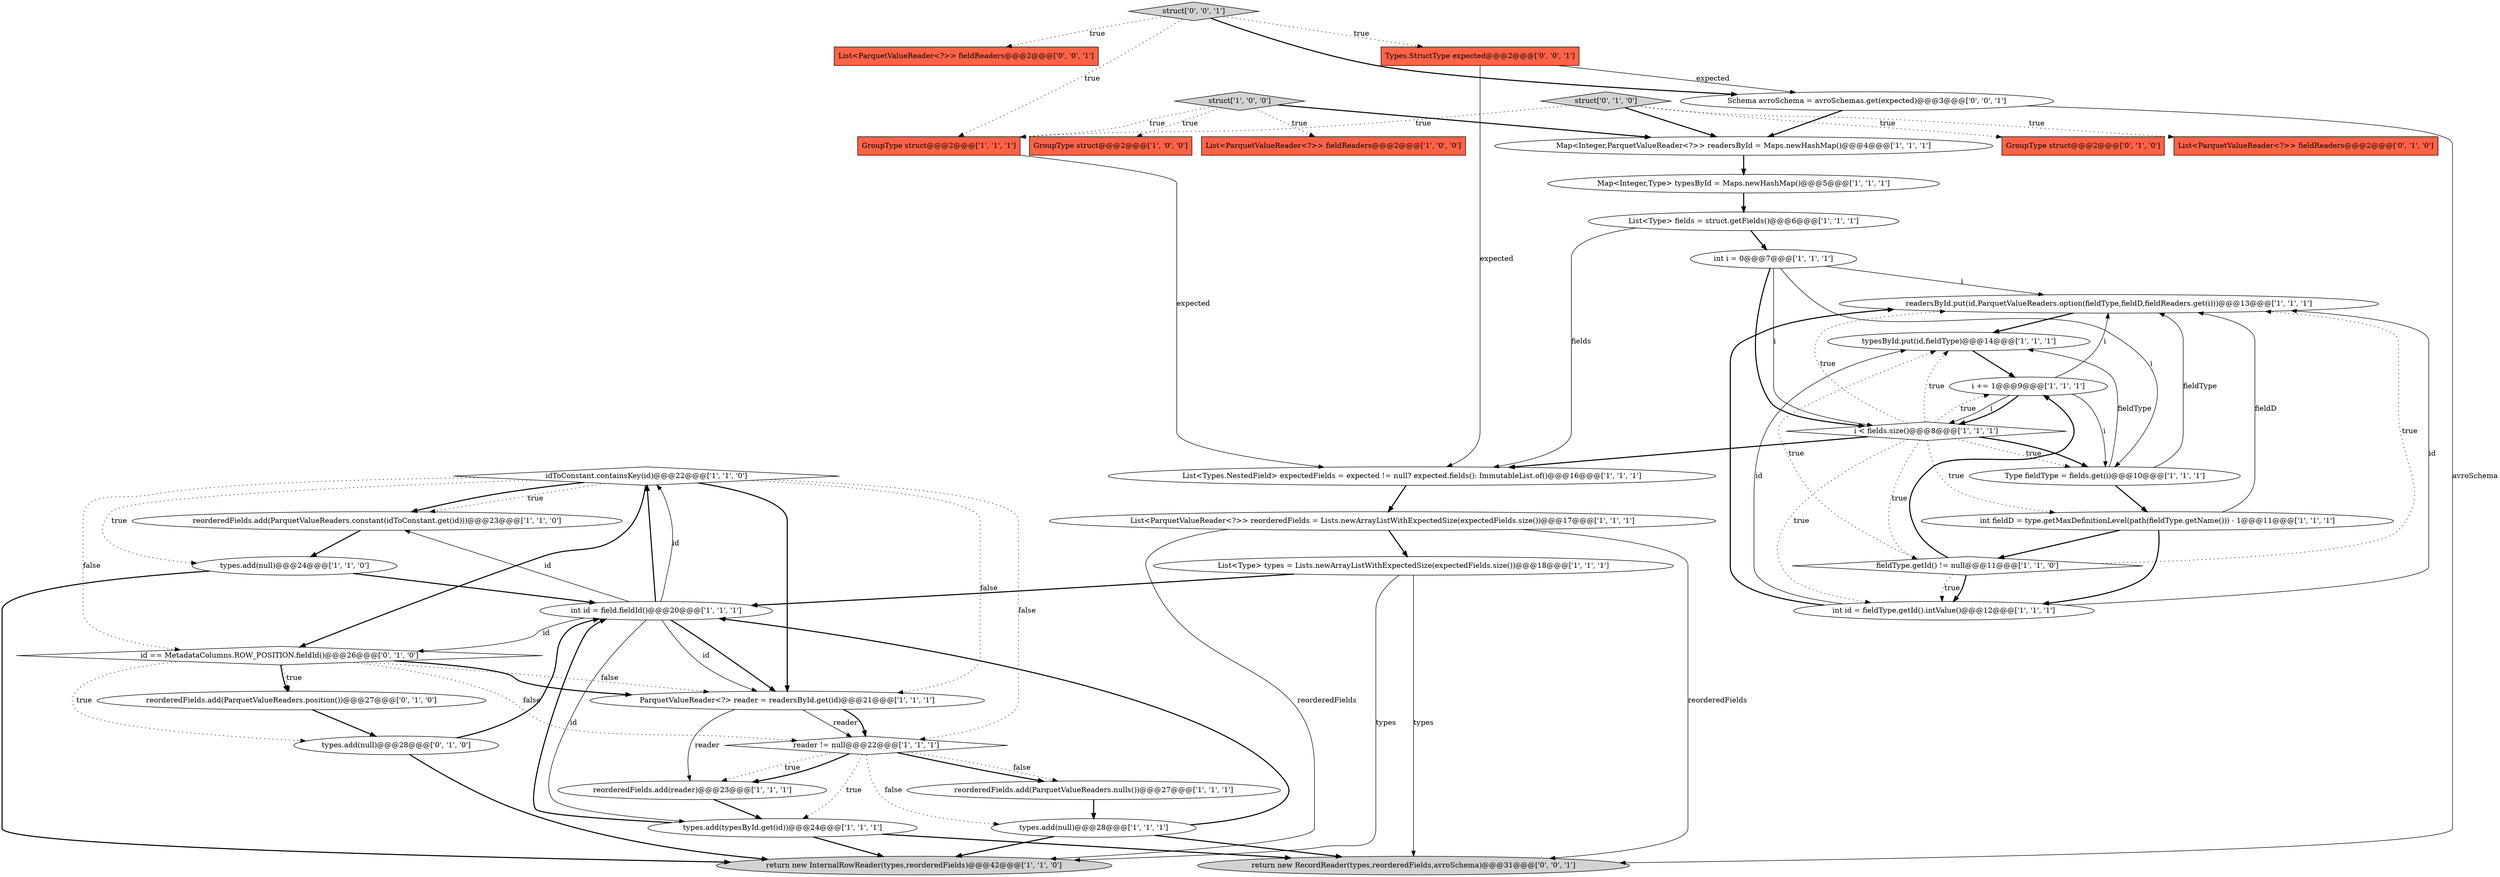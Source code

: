 digraph {
7 [style = filled, label = "idToConstant.containsKey(id)@@@22@@@['1', '1', '0']", fillcolor = white, shape = diamond image = "AAA0AAABBB1BBB"];
30 [style = filled, label = "reorderedFields.add(ParquetValueReaders.position())@@@27@@@['0', '1', '0']", fillcolor = white, shape = ellipse image = "AAA1AAABBB2BBB"];
8 [style = filled, label = "struct['1', '0', '0']", fillcolor = lightgray, shape = diamond image = "AAA0AAABBB1BBB"];
3 [style = filled, label = "typesById.put(id,fieldType)@@@14@@@['1', '1', '1']", fillcolor = white, shape = ellipse image = "AAA0AAABBB1BBB"];
9 [style = filled, label = "reorderedFields.add(ParquetValueReaders.constant(idToConstant.get(id)))@@@23@@@['1', '1', '0']", fillcolor = white, shape = ellipse image = "AAA0AAABBB1BBB"];
32 [style = filled, label = "id == MetadataColumns.ROW_POSITION.fieldId()@@@26@@@['0', '1', '0']", fillcolor = white, shape = diamond image = "AAA1AAABBB2BBB"];
4 [style = filled, label = "int id = fieldType.getId().intValue()@@@12@@@['1', '1', '1']", fillcolor = white, shape = ellipse image = "AAA0AAABBB1BBB"];
13 [style = filled, label = "return new InternalRowReader(types,reorderedFields)@@@42@@@['1', '1', '0']", fillcolor = lightgray, shape = ellipse image = "AAA0AAABBB1BBB"];
24 [style = filled, label = "reorderedFields.add(ParquetValueReaders.nulls())@@@27@@@['1', '1', '1']", fillcolor = white, shape = ellipse image = "AAA0AAABBB1BBB"];
29 [style = filled, label = "List<Type> types = Lists.newArrayListWithExpectedSize(expectedFields.size())@@@18@@@['1', '1', '1']", fillcolor = white, shape = ellipse image = "AAA0AAABBB1BBB"];
33 [style = filled, label = "GroupType struct@@@2@@@['0', '1', '0']", fillcolor = tomato, shape = box image = "AAA0AAABBB2BBB"];
39 [style = filled, label = "List<ParquetValueReader<?>> fieldReaders@@@2@@@['0', '0', '1']", fillcolor = tomato, shape = box image = "AAA0AAABBB3BBB"];
27 [style = filled, label = "int fieldD = type.getMaxDefinitionLevel(path(fieldType.getName())) - 1@@@11@@@['1', '1', '1']", fillcolor = white, shape = ellipse image = "AAA0AAABBB1BBB"];
34 [style = filled, label = "types.add(null)@@@28@@@['0', '1', '0']", fillcolor = white, shape = ellipse image = "AAA1AAABBB2BBB"];
36 [style = filled, label = "struct['0', '0', '1']", fillcolor = lightgray, shape = diamond image = "AAA0AAABBB3BBB"];
25 [style = filled, label = "ParquetValueReader<?> reader = readersById.get(id)@@@21@@@['1', '1', '1']", fillcolor = white, shape = ellipse image = "AAA0AAABBB1BBB"];
22 [style = filled, label = "List<Types.NestedField> expectedFields = expected != null? expected.fields(): ImmutableList.of()@@@16@@@['1', '1', '1']", fillcolor = white, shape = ellipse image = "AAA0AAABBB1BBB"];
26 [style = filled, label = "int id = field.fieldId()@@@20@@@['1', '1', '1']", fillcolor = white, shape = ellipse image = "AAA0AAABBB1BBB"];
28 [style = filled, label = "types.add(null)@@@28@@@['1', '1', '1']", fillcolor = white, shape = ellipse image = "AAA0AAABBB1BBB"];
35 [style = filled, label = "struct['0', '1', '0']", fillcolor = lightgray, shape = diamond image = "AAA0AAABBB2BBB"];
10 [style = filled, label = "GroupType struct@@@2@@@['1', '0', '0']", fillcolor = tomato, shape = box image = "AAA0AAABBB1BBB"];
0 [style = filled, label = "List<ParquetValueReader<?>> fieldReaders@@@2@@@['1', '0', '0']", fillcolor = tomato, shape = box image = "AAA0AAABBB1BBB"];
5 [style = filled, label = "fieldType.getId() != null@@@11@@@['1', '1', '0']", fillcolor = white, shape = diamond image = "AAA0AAABBB1BBB"];
6 [style = filled, label = "List<ParquetValueReader<?>> reorderedFields = Lists.newArrayListWithExpectedSize(expectedFields.size())@@@17@@@['1', '1', '1']", fillcolor = white, shape = ellipse image = "AAA0AAABBB1BBB"];
23 [style = filled, label = "GroupType struct@@@2@@@['1', '1', '1']", fillcolor = tomato, shape = box image = "AAA0AAABBB1BBB"];
18 [style = filled, label = "reorderedFields.add(reader)@@@23@@@['1', '1', '1']", fillcolor = white, shape = ellipse image = "AAA0AAABBB1BBB"];
20 [style = filled, label = "readersById.put(id,ParquetValueReaders.option(fieldType,fieldD,fieldReaders.get(i)))@@@13@@@['1', '1', '1']", fillcolor = white, shape = ellipse image = "AAA0AAABBB1BBB"];
12 [style = filled, label = "List<Type> fields = struct.getFields()@@@6@@@['1', '1', '1']", fillcolor = white, shape = ellipse image = "AAA0AAABBB1BBB"];
21 [style = filled, label = "Map<Integer,Type> typesById = Maps.newHashMap()@@@5@@@['1', '1', '1']", fillcolor = white, shape = ellipse image = "AAA0AAABBB1BBB"];
19 [style = filled, label = "i < fields.size()@@@8@@@['1', '1', '1']", fillcolor = white, shape = diamond image = "AAA0AAABBB1BBB"];
1 [style = filled, label = "Map<Integer,ParquetValueReader<?>> readersById = Maps.newHashMap()@@@4@@@['1', '1', '1']", fillcolor = white, shape = ellipse image = "AAA0AAABBB1BBB"];
31 [style = filled, label = "List<ParquetValueReader<?>> fieldReaders@@@2@@@['0', '1', '0']", fillcolor = tomato, shape = box image = "AAA0AAABBB2BBB"];
2 [style = filled, label = "reader != null@@@22@@@['1', '1', '1']", fillcolor = white, shape = diamond image = "AAA0AAABBB1BBB"];
38 [style = filled, label = "Types.StructType expected@@@2@@@['0', '0', '1']", fillcolor = tomato, shape = box image = "AAA0AAABBB3BBB"];
40 [style = filled, label = "Schema avroSchema = avroSchemas.get(expected)@@@3@@@['0', '0', '1']", fillcolor = white, shape = ellipse image = "AAA0AAABBB3BBB"];
17 [style = filled, label = "types.add(null)@@@24@@@['1', '1', '0']", fillcolor = white, shape = ellipse image = "AAA0AAABBB1BBB"];
11 [style = filled, label = "i += 1@@@9@@@['1', '1', '1']", fillcolor = white, shape = ellipse image = "AAA0AAABBB1BBB"];
14 [style = filled, label = "types.add(typesById.get(id))@@@24@@@['1', '1', '1']", fillcolor = white, shape = ellipse image = "AAA0AAABBB1BBB"];
16 [style = filled, label = "int i = 0@@@7@@@['1', '1', '1']", fillcolor = white, shape = ellipse image = "AAA0AAABBB1BBB"];
37 [style = filled, label = "return new RecordReader(types,reorderedFields,avroSchema)@@@31@@@['0', '0', '1']", fillcolor = lightgray, shape = ellipse image = "AAA0AAABBB3BBB"];
15 [style = filled, label = "Type fieldType = fields.get(i)@@@10@@@['1', '1', '1']", fillcolor = white, shape = ellipse image = "AAA0AAABBB1BBB"];
28->13 [style = bold, label=""];
11->20 [style = solid, label="i"];
26->9 [style = solid, label="id"];
2->28 [style = dotted, label="false"];
12->22 [style = solid, label="fields"];
23->22 [style = solid, label="expected"];
5->3 [style = dotted, label="true"];
28->26 [style = bold, label=""];
5->4 [style = dotted, label="true"];
19->22 [style = bold, label=""];
32->30 [style = dotted, label="true"];
27->20 [style = solid, label="fieldD"];
12->16 [style = bold, label=""];
26->25 [style = bold, label=""];
19->11 [style = dotted, label="true"];
9->17 [style = bold, label=""];
17->13 [style = bold, label=""];
29->13 [style = solid, label="types"];
38->22 [style = solid, label="expected"];
6->13 [style = solid, label="reorderedFields"];
15->3 [style = solid, label="fieldType"];
25->18 [style = solid, label="reader"];
34->26 [style = bold, label=""];
4->20 [style = solid, label="id"];
19->3 [style = dotted, label="true"];
35->23 [style = dotted, label="true"];
36->38 [style = dotted, label="true"];
40->1 [style = bold, label=""];
16->19 [style = solid, label="i"];
7->9 [style = bold, label=""];
14->13 [style = bold, label=""];
35->31 [style = dotted, label="true"];
19->5 [style = dotted, label="true"];
2->14 [style = dotted, label="true"];
26->32 [style = solid, label="id"];
35->1 [style = bold, label=""];
19->20 [style = dotted, label="true"];
7->32 [style = bold, label=""];
6->29 [style = bold, label=""];
32->34 [style = dotted, label="true"];
16->15 [style = solid, label="i"];
7->2 [style = dotted, label="false"];
16->20 [style = solid, label="i"];
15->20 [style = solid, label="fieldType"];
2->24 [style = bold, label=""];
36->40 [style = bold, label=""];
8->0 [style = dotted, label="true"];
29->37 [style = solid, label="types"];
34->13 [style = bold, label=""];
8->10 [style = dotted, label="true"];
36->23 [style = dotted, label="true"];
17->26 [style = bold, label=""];
30->34 [style = bold, label=""];
20->3 [style = bold, label=""];
26->25 [style = solid, label="id"];
2->24 [style = dotted, label="false"];
22->6 [style = bold, label=""];
16->19 [style = bold, label=""];
5->4 [style = bold, label=""];
8->1 [style = bold, label=""];
26->7 [style = solid, label="id"];
32->25 [style = bold, label=""];
2->18 [style = dotted, label="true"];
36->39 [style = dotted, label="true"];
25->2 [style = solid, label="reader"];
11->19 [style = bold, label=""];
19->15 [style = dotted, label="true"];
7->25 [style = bold, label=""];
18->14 [style = bold, label=""];
6->37 [style = solid, label="reorderedFields"];
8->23 [style = dotted, label="true"];
3->11 [style = bold, label=""];
7->17 [style = dotted, label="true"];
11->15 [style = solid, label="i"];
25->2 [style = bold, label=""];
27->4 [style = bold, label=""];
35->33 [style = dotted, label="true"];
1->21 [style = bold, label=""];
11->19 [style = solid, label="i"];
14->37 [style = bold, label=""];
19->15 [style = bold, label=""];
14->26 [style = bold, label=""];
7->9 [style = dotted, label="true"];
4->20 [style = bold, label=""];
21->12 [style = bold, label=""];
19->4 [style = dotted, label="true"];
15->27 [style = bold, label=""];
2->18 [style = bold, label=""];
5->11 [style = bold, label=""];
28->37 [style = bold, label=""];
27->5 [style = bold, label=""];
7->25 [style = dotted, label="false"];
7->32 [style = dotted, label="false"];
32->25 [style = dotted, label="false"];
4->3 [style = solid, label="id"];
26->14 [style = solid, label="id"];
40->37 [style = solid, label="avroSchema"];
26->7 [style = bold, label=""];
32->30 [style = bold, label=""];
24->28 [style = bold, label=""];
32->2 [style = dotted, label="false"];
19->27 [style = dotted, label="true"];
38->40 [style = solid, label="expected"];
5->20 [style = dotted, label="true"];
29->26 [style = bold, label=""];
}
